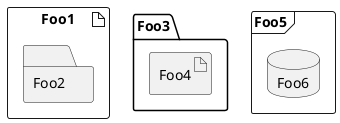@startuml
artifact Foo1 {
  folder Foo2
}

folder Foo3 {
  artifact Foo4
}

frame Foo5 {
  database Foo6
}

@enduml
